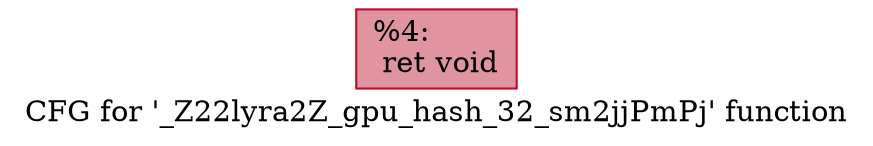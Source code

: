 digraph "CFG for '_Z22lyra2Z_gpu_hash_32_sm2jjPmPj' function" {
	label="CFG for '_Z22lyra2Z_gpu_hash_32_sm2jjPmPj' function";

	Node0x5e1c940 [shape=record,color="#b70d28ff", style=filled, fillcolor="#b70d2870",label="{%4:\l  ret void\l}"];
}

